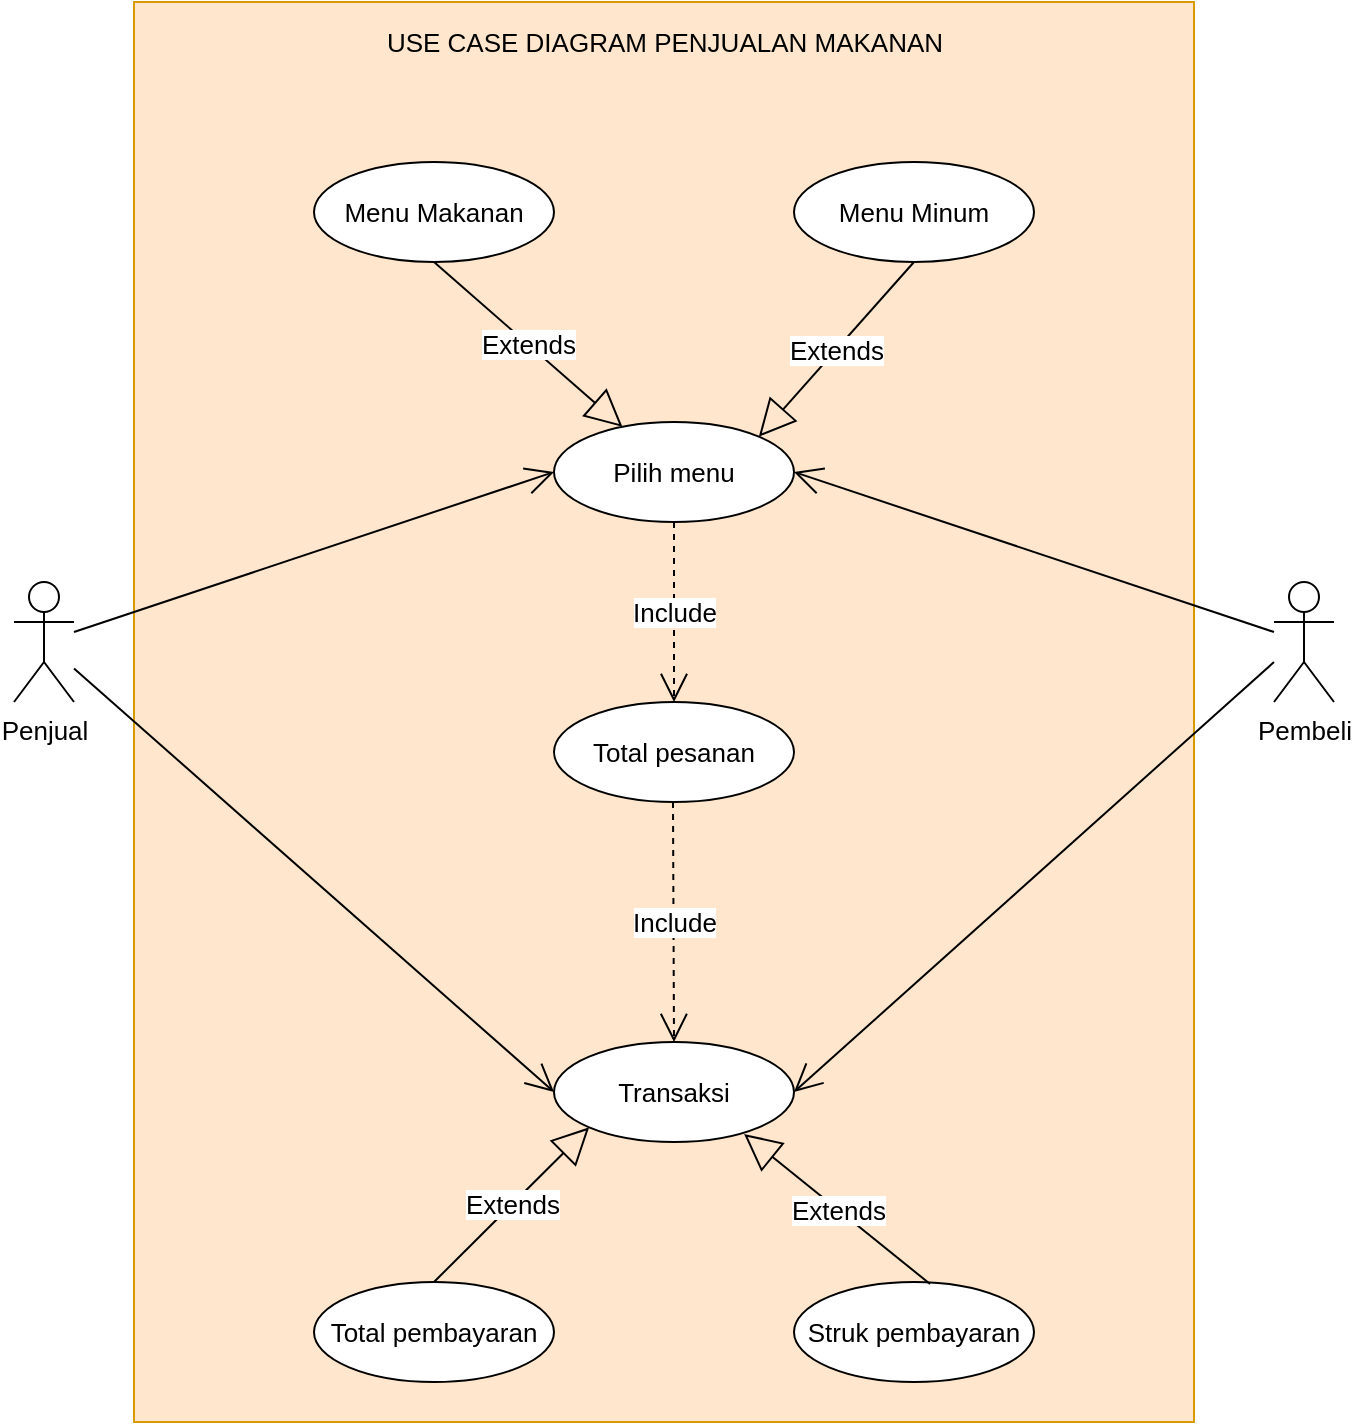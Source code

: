 <mxfile version="17.4.6" type="device"><diagram id="Y_yupDr0rSlnuZYRbNiI" name="Page-1"><mxGraphModel dx="841" dy="460" grid="1" gridSize="10" guides="1" tooltips="1" connect="1" arrows="1" fold="1" page="1" pageScale="1" pageWidth="1700" pageHeight="1100" math="0" shadow="0"><root><mxCell id="0"/><mxCell id="1" parent="0"/><mxCell id="KIDhsBSOW473bR7qgHek-28" value="" style="rounded=0;whiteSpace=wrap;html=1;fontSize=13;fillColor=#ffe6cc;strokeColor=#d79b00;" vertex="1" parent="1"><mxGeometry x="130" y="250" width="530" height="710" as="geometry"/></mxCell><mxCell id="KIDhsBSOW473bR7qgHek-48" value="Penjual" style="shape=umlActor;verticalLabelPosition=bottom;verticalAlign=top;html=1;outlineConnect=0;fontSize=13;" vertex="1" parent="1"><mxGeometry x="70" y="540" width="30" height="60" as="geometry"/></mxCell><mxCell id="KIDhsBSOW473bR7qgHek-49" value="Pilih menu" style="ellipse;whiteSpace=wrap;html=1;fontSize=13;" vertex="1" parent="1"><mxGeometry x="340" y="460" width="120" height="50" as="geometry"/></mxCell><mxCell id="KIDhsBSOW473bR7qgHek-50" value="Menu Makanan" style="ellipse;whiteSpace=wrap;html=1;fontSize=13;" vertex="1" parent="1"><mxGeometry x="220" y="330" width="120" height="50" as="geometry"/></mxCell><mxCell id="KIDhsBSOW473bR7qgHek-51" value="" style="endArrow=open;endFill=1;endSize=12;html=1;rounded=0;entryX=0;entryY=0.5;entryDx=0;entryDy=0;fontSize=13;" edge="1" parent="1" source="KIDhsBSOW473bR7qgHek-48" target="KIDhsBSOW473bR7qgHek-49"><mxGeometry width="160" relative="1" as="geometry"><mxPoint x="380" y="660" as="sourcePoint"/><mxPoint x="540" y="660" as="targetPoint"/></mxGeometry></mxCell><mxCell id="KIDhsBSOW473bR7qgHek-52" value="" style="endArrow=open;endFill=1;endSize=12;html=1;rounded=0;entryX=0;entryY=0.5;entryDx=0;entryDy=0;fontSize=13;" edge="1" parent="1" source="KIDhsBSOW473bR7qgHek-48" target="KIDhsBSOW473bR7qgHek-56"><mxGeometry width="160" relative="1" as="geometry"><mxPoint x="200" y="570" as="sourcePoint"/><mxPoint x="330" y="555" as="targetPoint"/></mxGeometry></mxCell><mxCell id="KIDhsBSOW473bR7qgHek-53" value="Menu Minum" style="ellipse;whiteSpace=wrap;html=1;fontSize=13;" vertex="1" parent="1"><mxGeometry x="460" y="330" width="120" height="50" as="geometry"/></mxCell><mxCell id="KIDhsBSOW473bR7qgHek-54" value="Extends" style="endArrow=block;endSize=16;endFill=0;html=1;rounded=0;exitX=0.5;exitY=1;exitDx=0;exitDy=0;fontSize=13;" edge="1" parent="1" source="KIDhsBSOW473bR7qgHek-50" target="KIDhsBSOW473bR7qgHek-49"><mxGeometry width="160" relative="1" as="geometry"><mxPoint x="380" y="460" as="sourcePoint"/><mxPoint x="540" y="460" as="targetPoint"/></mxGeometry></mxCell><mxCell id="KIDhsBSOW473bR7qgHek-55" value="Extends" style="endArrow=block;endSize=16;endFill=0;html=1;rounded=0;exitX=0.5;exitY=1;exitDx=0;exitDy=0;entryX=1;entryY=0;entryDx=0;entryDy=0;fontSize=13;" edge="1" parent="1" source="KIDhsBSOW473bR7qgHek-53" target="KIDhsBSOW473bR7qgHek-49"><mxGeometry width="160" relative="1" as="geometry"><mxPoint x="550" y="425" as="sourcePoint"/><mxPoint x="443.283" y="467.687" as="targetPoint"/></mxGeometry></mxCell><mxCell id="KIDhsBSOW473bR7qgHek-56" value="Transaksi" style="ellipse;whiteSpace=wrap;html=1;fontSize=13;" vertex="1" parent="1"><mxGeometry x="340" y="770" width="120" height="50" as="geometry"/></mxCell><mxCell id="KIDhsBSOW473bR7qgHek-57" value="Pembeli" style="shape=umlActor;verticalLabelPosition=bottom;verticalAlign=top;html=1;fontSize=13;" vertex="1" parent="1"><mxGeometry x="700" y="540" width="30" height="60" as="geometry"/></mxCell><mxCell id="KIDhsBSOW473bR7qgHek-58" value="" style="endArrow=open;endFill=1;endSize=12;html=1;rounded=0;entryX=1;entryY=0.5;entryDx=0;entryDy=0;fontSize=13;" edge="1" parent="1" source="KIDhsBSOW473bR7qgHek-57" target="KIDhsBSOW473bR7qgHek-49"><mxGeometry width="160" relative="1" as="geometry"><mxPoint x="160" y="555.244" as="sourcePoint"/><mxPoint x="340" y="695" as="targetPoint"/></mxGeometry></mxCell><mxCell id="KIDhsBSOW473bR7qgHek-59" value="" style="endArrow=open;endFill=1;endSize=12;html=1;rounded=0;entryX=1;entryY=0.5;entryDx=0;entryDy=0;fontSize=13;" edge="1" parent="1" target="KIDhsBSOW473bR7qgHek-56"><mxGeometry width="160" relative="1" as="geometry"><mxPoint x="700" y="580" as="sourcePoint"/><mxPoint x="470" y="495" as="targetPoint"/></mxGeometry></mxCell><mxCell id="KIDhsBSOW473bR7qgHek-60" value="Total pembayaran" style="ellipse;whiteSpace=wrap;html=1;fontSize=13;" vertex="1" parent="1"><mxGeometry x="220" y="890" width="120" height="50" as="geometry"/></mxCell><mxCell id="KIDhsBSOW473bR7qgHek-61" value="Struk pembayaran" style="ellipse;whiteSpace=wrap;html=1;fontSize=13;" vertex="1" parent="1"><mxGeometry x="460" y="890" width="120" height="50" as="geometry"/></mxCell><mxCell id="KIDhsBSOW473bR7qgHek-62" value="Extends" style="endArrow=block;endSize=16;endFill=0;html=1;rounded=0;exitX=0.5;exitY=0;exitDx=0;exitDy=0;entryX=0;entryY=1;entryDx=0;entryDy=0;fontSize=13;" edge="1" parent="1" source="KIDhsBSOW473bR7qgHek-60" target="KIDhsBSOW473bR7qgHek-56"><mxGeometry width="160" relative="1" as="geometry"><mxPoint x="380" y="760" as="sourcePoint"/><mxPoint x="540" y="760" as="targetPoint"/></mxGeometry></mxCell><mxCell id="KIDhsBSOW473bR7qgHek-63" value="Extends" style="endArrow=block;endSize=16;endFill=0;html=1;rounded=0;exitX=0.567;exitY=0.02;exitDx=0;exitDy=0;entryX=0.792;entryY=0.92;entryDx=0;entryDy=0;exitPerimeter=0;entryPerimeter=0;fontSize=13;" edge="1" parent="1" source="KIDhsBSOW473bR7qgHek-61" target="KIDhsBSOW473bR7qgHek-56"><mxGeometry width="160" relative="1" as="geometry"><mxPoint x="290" y="790" as="sourcePoint"/><mxPoint x="357.574" y="712.678" as="targetPoint"/></mxGeometry></mxCell><mxCell id="KIDhsBSOW473bR7qgHek-64" value="Total pesanan" style="ellipse;whiteSpace=wrap;html=1;fontSize=13;" vertex="1" parent="1"><mxGeometry x="340" y="600" width="120" height="50" as="geometry"/></mxCell><mxCell id="KIDhsBSOW473bR7qgHek-65" value="Include" style="endArrow=open;endSize=12;dashed=1;html=1;rounded=0;exitX=0.5;exitY=1;exitDx=0;exitDy=0;fontSize=13;" edge="1" parent="1" source="KIDhsBSOW473bR7qgHek-49" target="KIDhsBSOW473bR7qgHek-64"><mxGeometry width="160" relative="1" as="geometry"><mxPoint x="380" y="650" as="sourcePoint"/><mxPoint x="540" y="650" as="targetPoint"/></mxGeometry></mxCell><mxCell id="KIDhsBSOW473bR7qgHek-66" value="Include" style="endArrow=open;endSize=12;dashed=1;html=1;rounded=0;exitX=0.5;exitY=1;exitDx=0;exitDy=0;entryX=0.5;entryY=0;entryDx=0;entryDy=0;fontSize=13;" edge="1" parent="1" target="KIDhsBSOW473bR7qgHek-56"><mxGeometry width="160" relative="1" as="geometry"><mxPoint x="399.5" y="650" as="sourcePoint"/><mxPoint x="399.5" y="740" as="targetPoint"/></mxGeometry></mxCell><mxCell id="KIDhsBSOW473bR7qgHek-67" value="USE CASE DIAGRAM PENJUALAN MAKANAN" style="text;html=1;align=center;verticalAlign=middle;resizable=0;points=[];autosize=1;strokeColor=none;fillColor=none;fontSize=13;" vertex="1" parent="1"><mxGeometry x="250" y="260" width="290" height="20" as="geometry"/></mxCell></root></mxGraphModel></diagram></mxfile>
